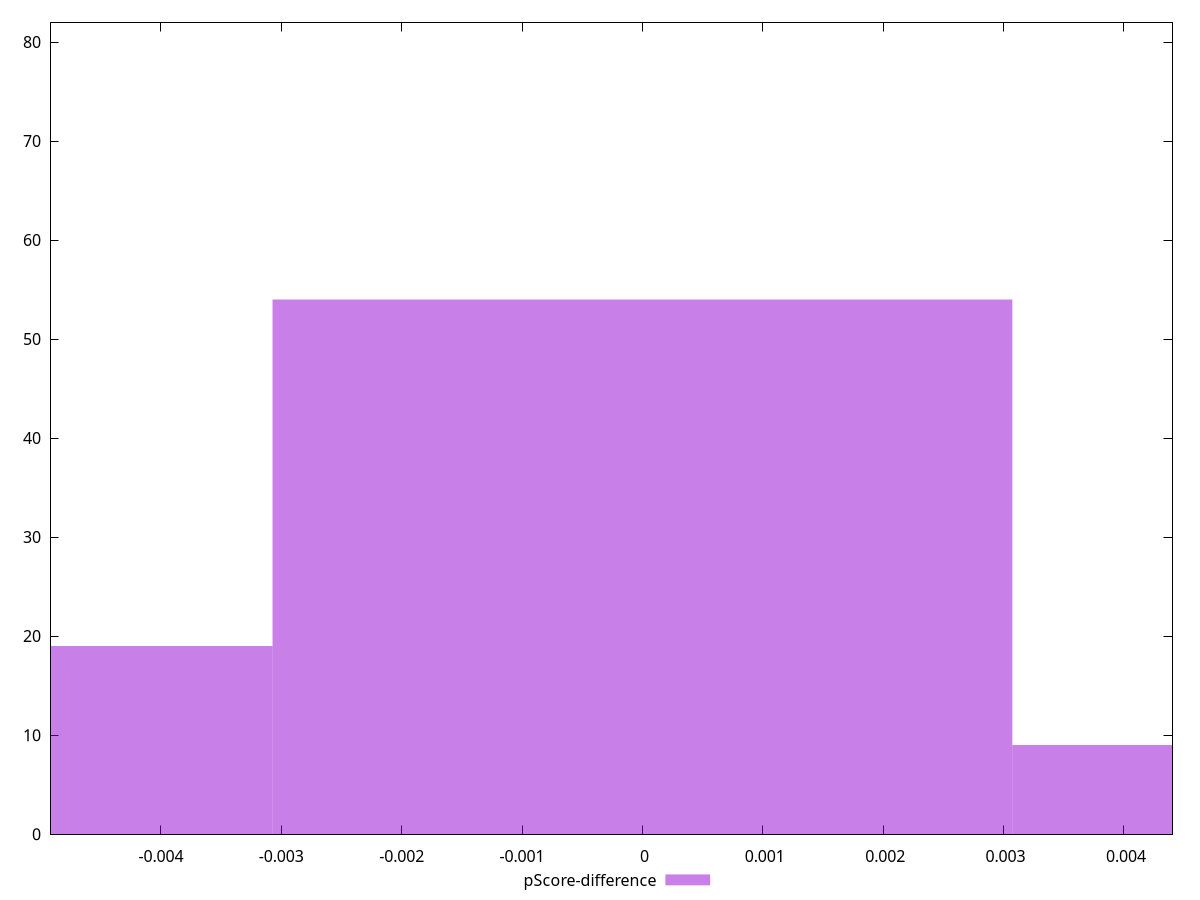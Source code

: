 reset

$pScoreDifference <<EOF
0 54
-0.006146524838029516 19
0.006146524838029516 9
EOF

set key outside below
set boxwidth 0.006146524838029516
set xrange [-0.0049221567251019616:0.004403830158821384]
set yrange [0:82]
set trange [0:82]
set style fill transparent solid 0.5 noborder
set terminal svg size 640, 490 enhanced background rgb 'white'
set output "reports/report_00028_2021-02-24T12-49-42.674Z/speed-index/samples/astro/pScore-difference/histogram.svg"

plot $pScoreDifference title "pScore-difference" with boxes

reset
